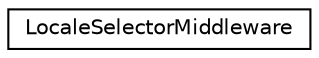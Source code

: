 digraph "Graphical Class Hierarchy"
{
  edge [fontname="Helvetica",fontsize="10",labelfontname="Helvetica",labelfontsize="10"];
  node [fontname="Helvetica",fontsize="10",shape=record];
  rankdir="LR";
  Node1 [label="LocaleSelectorMiddleware",height=0.2,width=0.4,color="black", fillcolor="white", style="filled",URL="$class_cake_1_1_i18n_1_1_middleware_1_1_locale_selector_middleware.html"];
}
